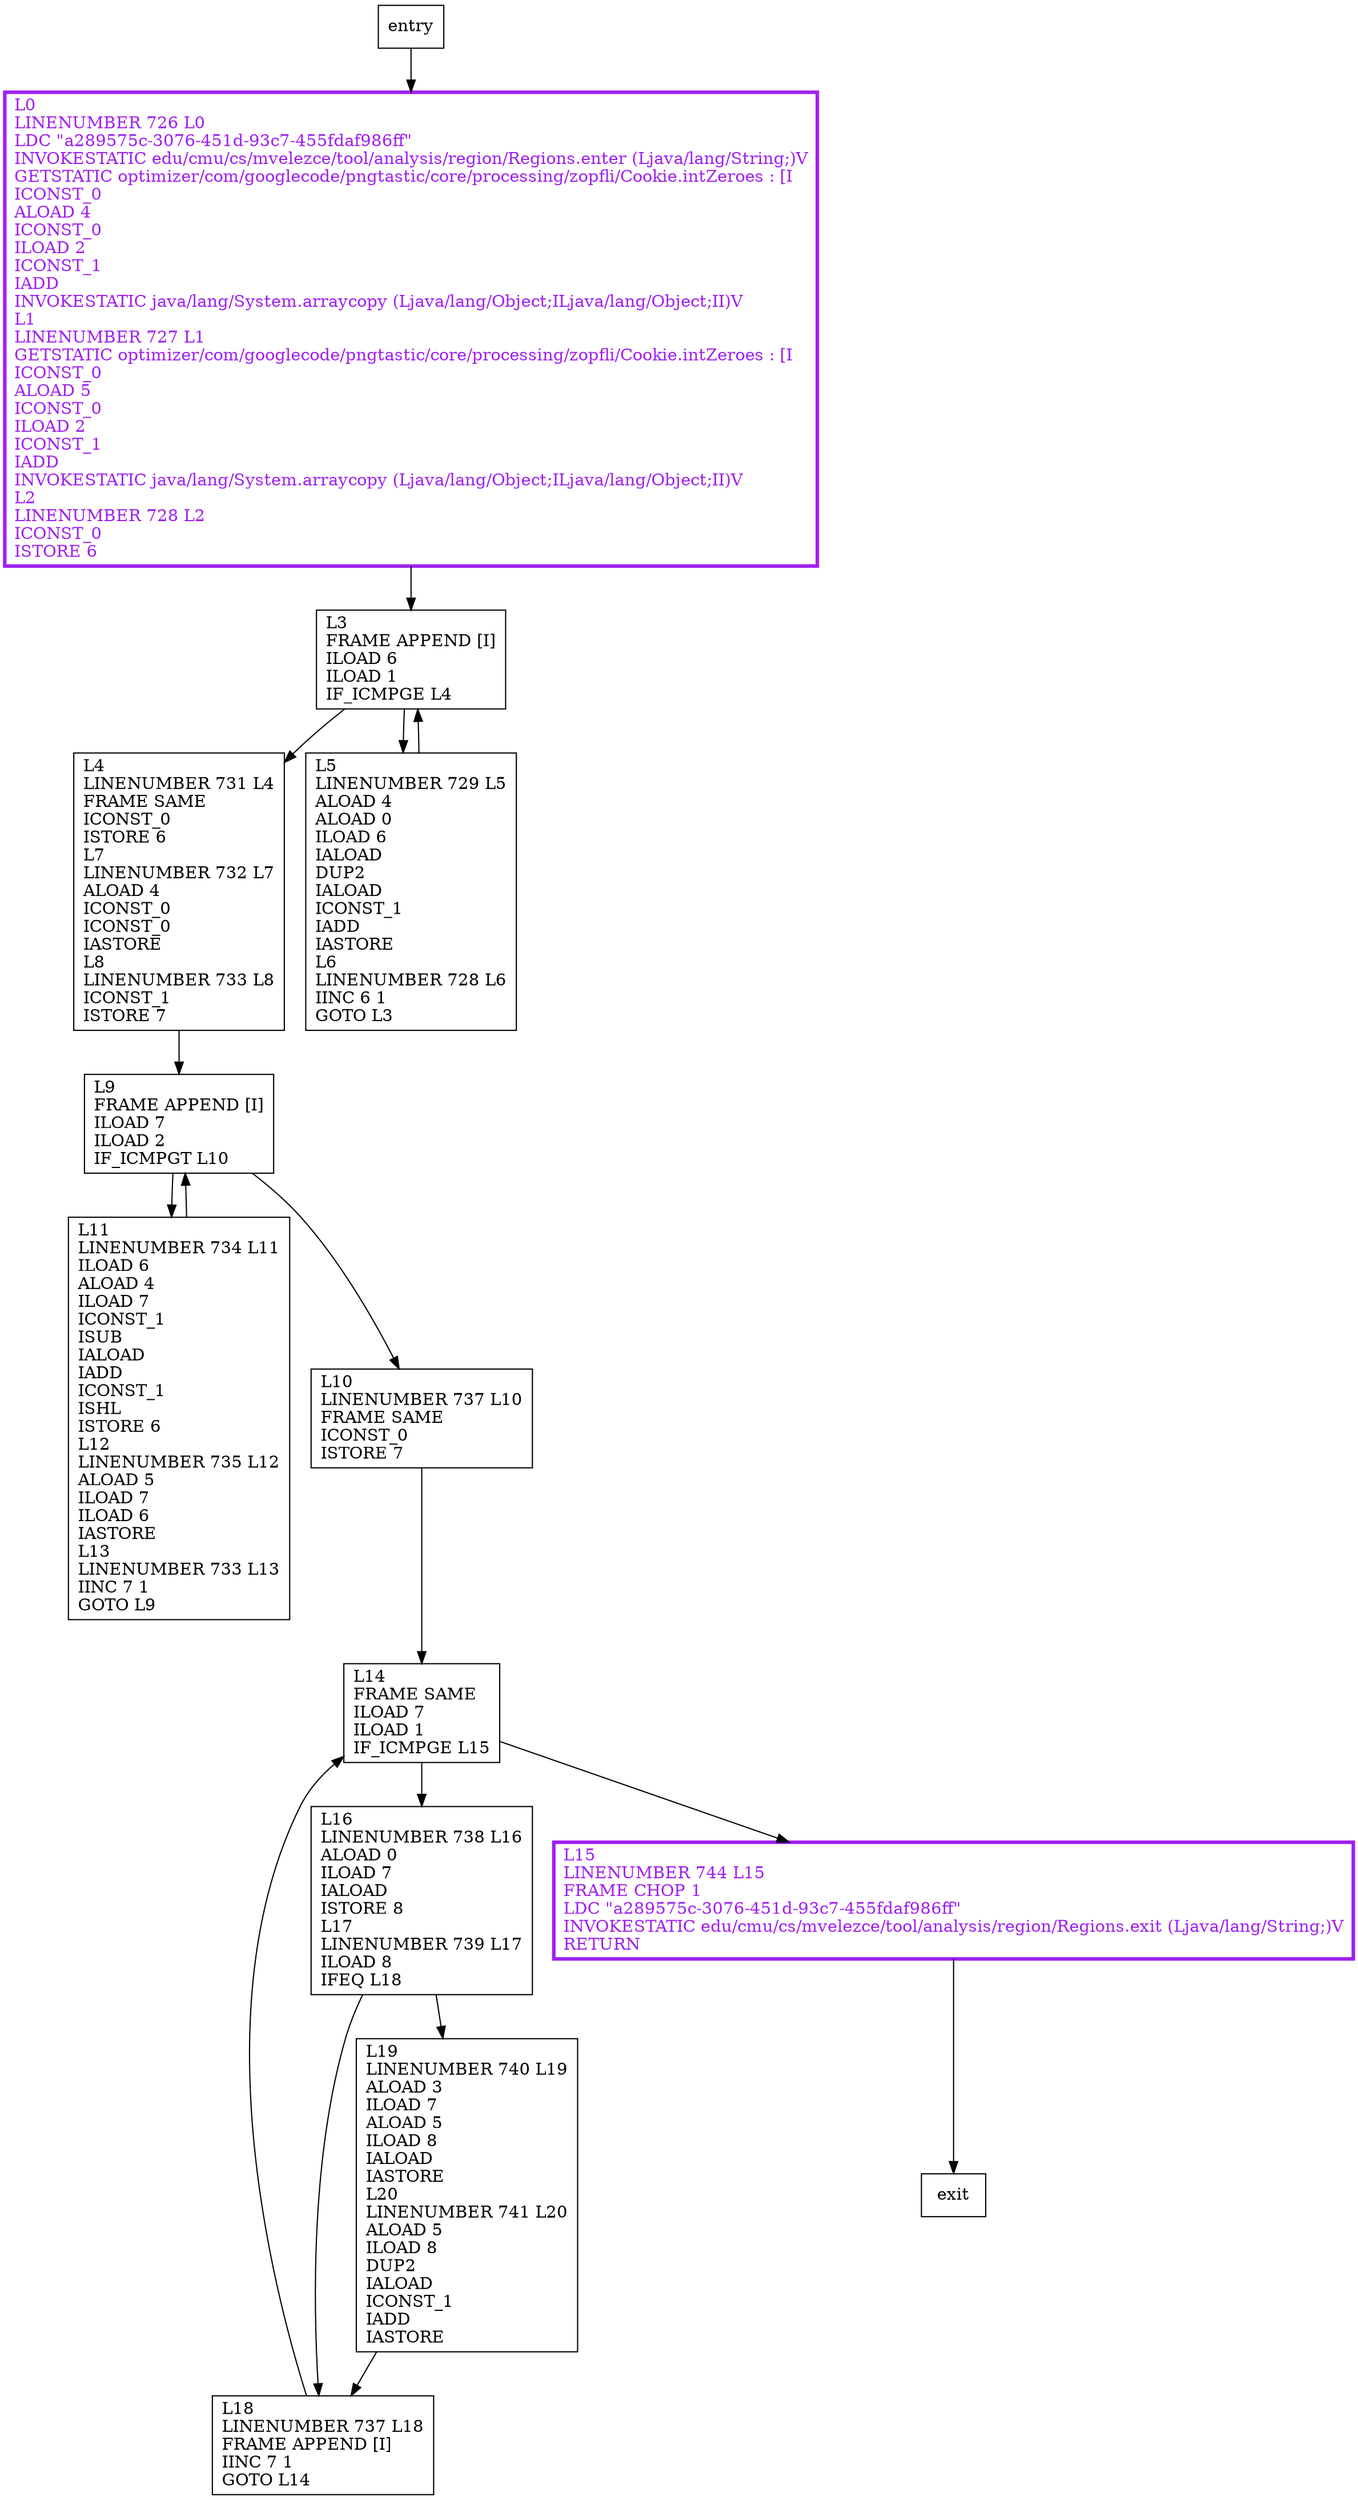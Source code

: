 digraph lengthsToSymbols {
node [shape=record];
45643137 [label="L3\lFRAME APPEND [I]\lILOAD 6\lILOAD 1\lIF_ICMPGE L4\l"];
123674777 [label="L18\lLINENUMBER 737 L18\lFRAME APPEND [I]\lIINC 7 1\lGOTO L14\l"];
288797801 [label="L4\lLINENUMBER 731 L4\lFRAME SAME\lICONST_0\lISTORE 6\lL7\lLINENUMBER 732 L7\lALOAD 4\lICONST_0\lICONST_0\lIASTORE\lL8\lLINENUMBER 733 L8\lICONST_1\lISTORE 7\l"];
397309480 [label="L0\lLINENUMBER 726 L0\lLDC \"a289575c-3076-451d-93c7-455fdaf986ff\"\lINVOKESTATIC edu/cmu/cs/mvelezce/tool/analysis/region/Regions.enter (Ljava/lang/String;)V\lGETSTATIC optimizer/com/googlecode/pngtastic/core/processing/zopfli/Cookie.intZeroes : [I\lICONST_0\lALOAD 4\lICONST_0\lILOAD 2\lICONST_1\lIADD\lINVOKESTATIC java/lang/System.arraycopy (Ljava/lang/Object;ILjava/lang/Object;II)V\lL1\lLINENUMBER 727 L1\lGETSTATIC optimizer/com/googlecode/pngtastic/core/processing/zopfli/Cookie.intZeroes : [I\lICONST_0\lALOAD 5\lICONST_0\lILOAD 2\lICONST_1\lIADD\lINVOKESTATIC java/lang/System.arraycopy (Ljava/lang/Object;ILjava/lang/Object;II)V\lL2\lLINENUMBER 728 L2\lICONST_0\lISTORE 6\l"];
471004142 [label="L19\lLINENUMBER 740 L19\lALOAD 3\lILOAD 7\lALOAD 5\lILOAD 8\lIALOAD\lIASTORE\lL20\lLINENUMBER 741 L20\lALOAD 5\lILOAD 8\lDUP2\lIALOAD\lICONST_1\lIADD\lIASTORE\l"];
1833335943 [label="L14\lFRAME SAME\lILOAD 7\lILOAD 1\lIF_ICMPGE L15\l"];
1715686600 [label="L10\lLINENUMBER 737 L10\lFRAME SAME\lICONST_0\lISTORE 7\l"];
1123166613 [label="L11\lLINENUMBER 734 L11\lILOAD 6\lALOAD 4\lILOAD 7\lICONST_1\lISUB\lIALOAD\lIADD\lICONST_1\lISHL\lISTORE 6\lL12\lLINENUMBER 735 L12\lALOAD 5\lILOAD 7\lILOAD 6\lIASTORE\lL13\lLINENUMBER 733 L13\lIINC 7 1\lGOTO L9\l"];
1765690649 [label="L9\lFRAME APPEND [I]\lILOAD 7\lILOAD 2\lIF_ICMPGT L10\l"];
1702478809 [label="L5\lLINENUMBER 729 L5\lALOAD 4\lALOAD 0\lILOAD 6\lIALOAD\lDUP2\lIALOAD\lICONST_1\lIADD\lIASTORE\lL6\lLINENUMBER 728 L6\lIINC 6 1\lGOTO L3\l"];
1412564235 [label="L16\lLINENUMBER 738 L16\lALOAD 0\lILOAD 7\lIALOAD\lISTORE 8\lL17\lLINENUMBER 739 L17\lILOAD 8\lIFEQ L18\l"];
678115778 [label="L15\lLINENUMBER 744 L15\lFRAME CHOP 1\lLDC \"a289575c-3076-451d-93c7-455fdaf986ff\"\lINVOKESTATIC edu/cmu/cs/mvelezce/tool/analysis/region/Regions.exit (Ljava/lang/String;)V\lRETURN\l"];
entry;
exit;
45643137 -> 288797801;
45643137 -> 1702478809;
123674777 -> 1833335943;
288797801 -> 1765690649;
397309480 -> 45643137;
1833335943 -> 1412564235;
1833335943 -> 678115778;
1412564235 -> 123674777;
1412564235 -> 471004142;
678115778 -> exit;
entry -> 397309480;
471004142 -> 123674777;
1715686600 -> 1833335943;
1123166613 -> 1765690649;
1765690649 -> 1715686600;
1765690649 -> 1123166613;
1702478809 -> 45643137;
397309480[fontcolor="purple", penwidth=3, color="purple"];
678115778[fontcolor="purple", penwidth=3, color="purple"];
}

